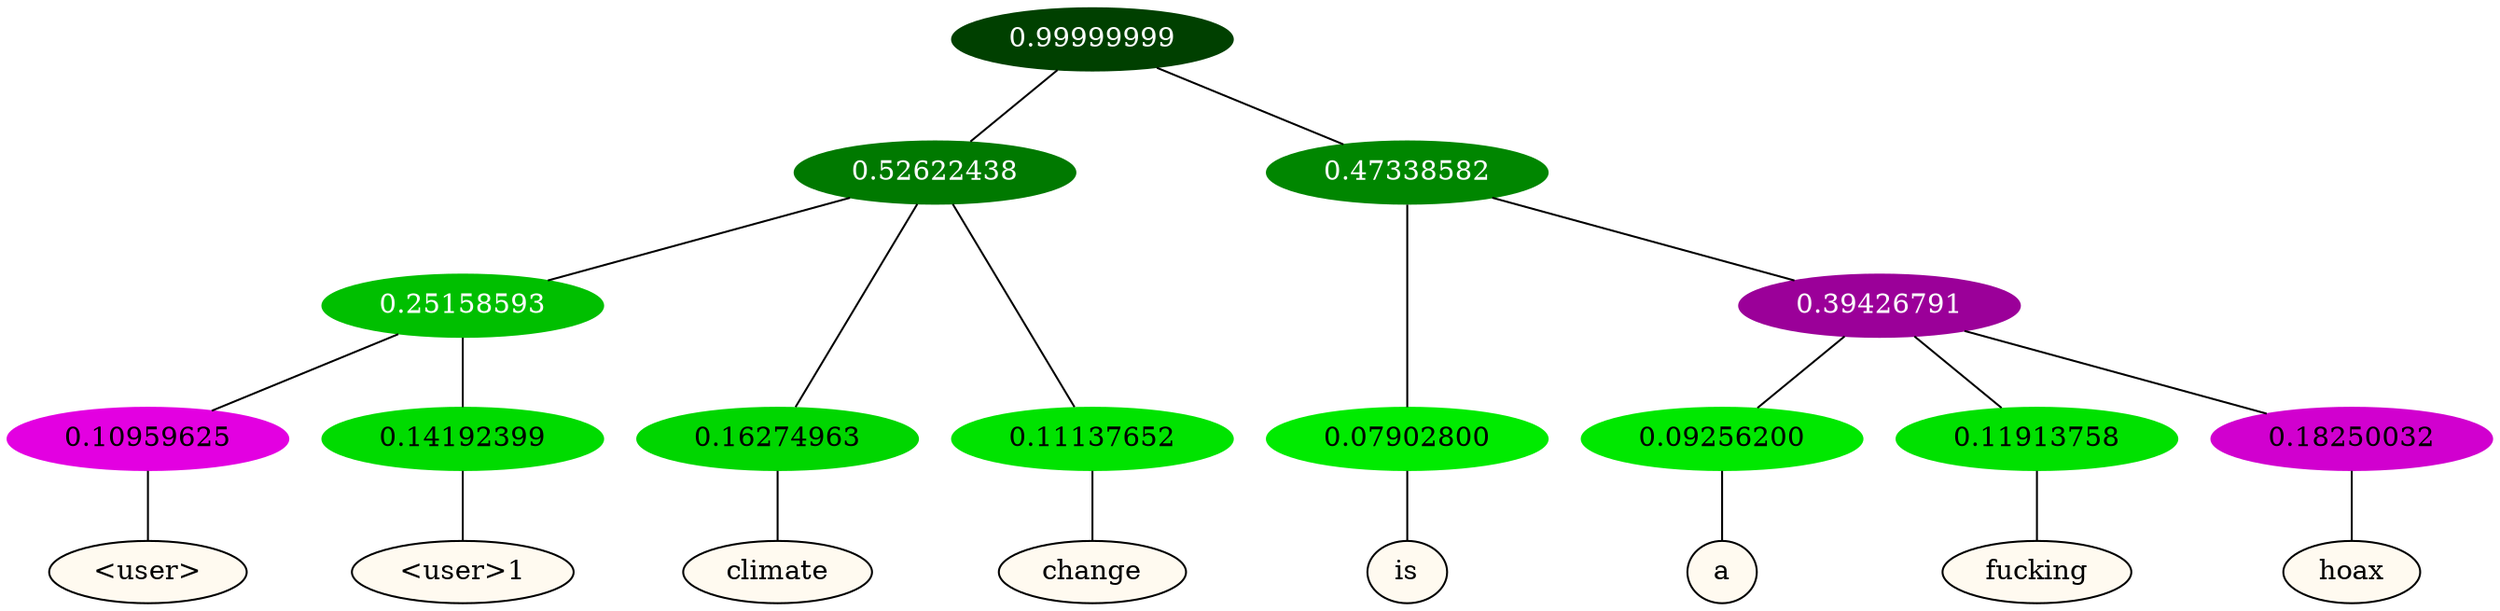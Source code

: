 graph {
	node [format=png height=0.15 nodesep=0.001 ordering=out overlap=prism overlap_scaling=0.01 ranksep=0.001 ratio=0.2 style=filled width=0.15]
	{
		rank=same
		a_w_8 [label="\<user\>" color=black fillcolor=floralwhite style="filled,solid"]
		a_w_9 [label="\<user\>1" color=black fillcolor=floralwhite style="filled,solid"]
		a_w_4 [label=climate color=black fillcolor=floralwhite style="filled,solid"]
		a_w_5 [label=change color=black fillcolor=floralwhite style="filled,solid"]
		a_w_6 [label=is color=black fillcolor=floralwhite style="filled,solid"]
		a_w_10 [label=a color=black fillcolor=floralwhite style="filled,solid"]
		a_w_11 [label=fucking color=black fillcolor=floralwhite style="filled,solid"]
		a_w_12 [label=hoax color=black fillcolor=floralwhite style="filled,solid"]
	}
	a_n_8 -- a_w_8
	a_n_9 -- a_w_9
	a_n_4 -- a_w_4
	a_n_5 -- a_w_5
	a_n_6 -- a_w_6
	a_n_10 -- a_w_10
	a_n_11 -- a_w_11
	a_n_12 -- a_w_12
	{
		rank=same
		a_n_8 [label=0.10959625 color="0.835 1.000 0.890" fontcolor=black]
		a_n_9 [label=0.14192399 color="0.334 1.000 0.858" fontcolor=black]
		a_n_4 [label=0.16274963 color="0.334 1.000 0.837" fontcolor=black]
		a_n_5 [label=0.11137652 color="0.334 1.000 0.889" fontcolor=black]
		a_n_6 [label=0.07902800 color="0.334 1.000 0.921" fontcolor=black]
		a_n_10 [label=0.09256200 color="0.334 1.000 0.907" fontcolor=black]
		a_n_11 [label=0.11913758 color="0.334 1.000 0.881" fontcolor=black]
		a_n_12 [label=0.18250032 color="0.835 1.000 0.817" fontcolor=black]
	}
	a_n_0 [label=0.99999999 color="0.334 1.000 0.250" fontcolor=grey99]
	a_n_1 [label=0.52622438 color="0.334 1.000 0.474" fontcolor=grey99]
	a_n_0 -- a_n_1
	a_n_2 [label=0.47338582 color="0.334 1.000 0.527" fontcolor=grey99]
	a_n_0 -- a_n_2
	a_n_3 [label=0.25158593 color="0.334 1.000 0.748" fontcolor=grey99]
	a_n_1 -- a_n_3
	a_n_1 -- a_n_4
	a_n_1 -- a_n_5
	a_n_2 -- a_n_6
	a_n_7 [label=0.39426791 color="0.835 1.000 0.606" fontcolor=grey99]
	a_n_2 -- a_n_7
	a_n_3 -- a_n_8
	a_n_3 -- a_n_9
	a_n_7 -- a_n_10
	a_n_7 -- a_n_11
	a_n_7 -- a_n_12
}
